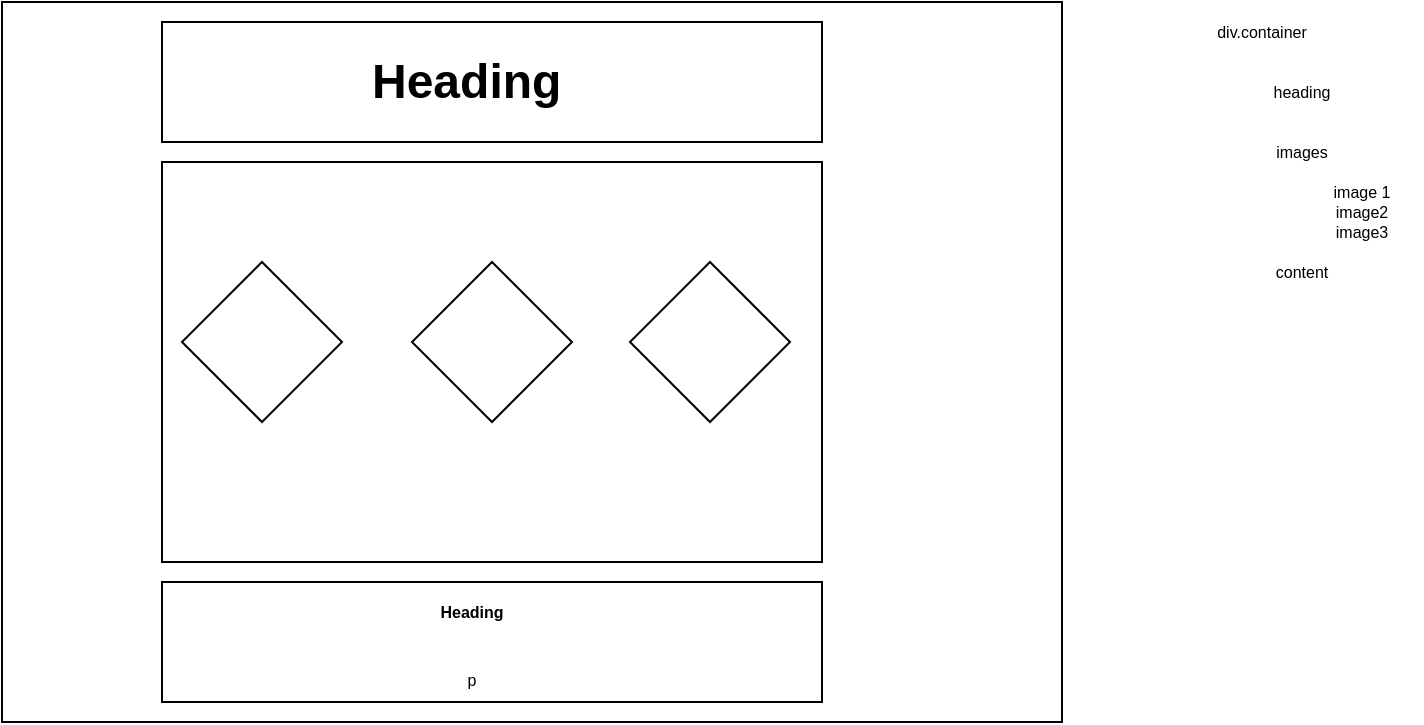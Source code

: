 <mxfile>
    <diagram id="bTr75QAvWMiQqwD2KWeA" name="Page-1">
        <mxGraphModel dx="818" dy="449" grid="1" gridSize="10" guides="1" tooltips="1" connect="1" arrows="1" fold="1" page="1" pageScale="1" pageWidth="827" pageHeight="1169" math="0" shadow="0">
            <root>
                <mxCell id="0"/>
                <mxCell id="1" parent="0"/>
                <mxCell id="2" value="" style="rounded=0;whiteSpace=wrap;html=1;" vertex="1" parent="1">
                    <mxGeometry x="60" y="40" width="530" height="360" as="geometry"/>
                </mxCell>
                <mxCell id="3" value="" style="rounded=0;whiteSpace=wrap;html=1;" vertex="1" parent="1">
                    <mxGeometry x="140" y="50" width="330" height="60" as="geometry"/>
                </mxCell>
                <mxCell id="4" value="" style="rounded=0;whiteSpace=wrap;html=1;" vertex="1" parent="1">
                    <mxGeometry x="140" y="120" width="330" height="200" as="geometry"/>
                </mxCell>
                <mxCell id="5" value="" style="rounded=0;whiteSpace=wrap;html=1;" vertex="1" parent="1">
                    <mxGeometry x="140" y="330" width="330" height="60" as="geometry"/>
                </mxCell>
                <mxCell id="6" value="" style="rhombus;whiteSpace=wrap;html=1;" vertex="1" parent="1">
                    <mxGeometry x="150" y="170" width="80" height="80" as="geometry"/>
                </mxCell>
                <mxCell id="7" value="" style="rhombus;whiteSpace=wrap;html=1;" vertex="1" parent="1">
                    <mxGeometry x="265" y="170" width="80" height="80" as="geometry"/>
                </mxCell>
                <mxCell id="8" value="" style="rhombus;whiteSpace=wrap;html=1;" vertex="1" parent="1">
                    <mxGeometry x="374" y="170" width="80" height="80" as="geometry"/>
                </mxCell>
                <mxCell id="11" value="&lt;h1&gt;Heading&amp;nbsp;&lt;/h1&gt;" style="text;html=1;strokeColor=none;fillColor=none;spacing=5;spacingTop=-20;whiteSpace=wrap;overflow=hidden;rounded=0;" vertex="1" parent="1">
                    <mxGeometry x="240" y="60" width="196" height="40" as="geometry"/>
                </mxCell>
                <mxCell id="12" value="&lt;h1 style=&quot;&quot;&gt;&lt;font style=&quot;font-size: 8px;&quot;&gt;Heading&lt;/font&gt;&lt;/h1&gt;&lt;p&gt;&lt;span style=&quot;font-size: 8px;&quot;&gt;p&lt;/span&gt;&lt;/p&gt;" style="text;html=1;strokeColor=none;fillColor=none;spacing=5;spacingTop=-20;whiteSpace=wrap;overflow=hidden;rounded=0;align=center;" vertex="1" parent="1">
                    <mxGeometry x="240" y="320" width="110" height="70" as="geometry"/>
                </mxCell>
                <mxCell id="13" value="div.container" style="text;html=1;strokeColor=none;fillColor=none;align=center;verticalAlign=middle;whiteSpace=wrap;rounded=0;fontSize=8;" vertex="1" parent="1">
                    <mxGeometry x="660" y="40" width="60" height="30" as="geometry"/>
                </mxCell>
                <mxCell id="14" value="heading" style="text;html=1;strokeColor=none;fillColor=none;align=center;verticalAlign=middle;whiteSpace=wrap;rounded=0;fontSize=8;" vertex="1" parent="1">
                    <mxGeometry x="680" y="70" width="60" height="30" as="geometry"/>
                </mxCell>
                <mxCell id="15" value="images" style="text;html=1;strokeColor=none;fillColor=none;align=center;verticalAlign=middle;whiteSpace=wrap;rounded=0;fontSize=8;" vertex="1" parent="1">
                    <mxGeometry x="680" y="100" width="60" height="30" as="geometry"/>
                </mxCell>
                <mxCell id="16" value="content" style="text;html=1;strokeColor=none;fillColor=none;align=center;verticalAlign=middle;whiteSpace=wrap;rounded=0;fontSize=8;" vertex="1" parent="1">
                    <mxGeometry x="680" y="160" width="60" height="30" as="geometry"/>
                </mxCell>
                <mxCell id="17" value="image 1" style="text;html=1;strokeColor=none;fillColor=none;align=center;verticalAlign=middle;whiteSpace=wrap;rounded=0;fontSize=8;" vertex="1" parent="1">
                    <mxGeometry x="710" y="120" width="60" height="30" as="geometry"/>
                </mxCell>
                <mxCell id="18" value="image2" style="text;html=1;strokeColor=none;fillColor=none;align=center;verticalAlign=middle;whiteSpace=wrap;rounded=0;fontSize=8;" vertex="1" parent="1">
                    <mxGeometry x="710" y="130" width="60" height="30" as="geometry"/>
                </mxCell>
                <mxCell id="19" value="image3" style="text;html=1;strokeColor=none;fillColor=none;align=center;verticalAlign=middle;whiteSpace=wrap;rounded=0;fontSize=8;" vertex="1" parent="1">
                    <mxGeometry x="710" y="140" width="60" height="30" as="geometry"/>
                </mxCell>
            </root>
        </mxGraphModel>
    </diagram>
</mxfile>